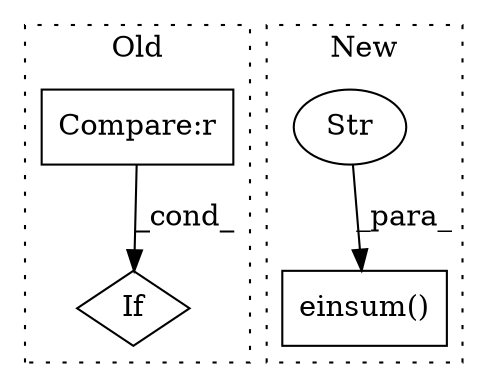 digraph G {
subgraph cluster0 {
1 [label="If" a="96" s="3295,3319" l="3,14" shape="diamond"];
4 [label="Compare:r" a="40" s="3298" l="21" shape="box"];
label = "Old";
style="dotted";
}
subgraph cluster1 {
2 [label="einsum()" a="75" s="5105,5156" l="13,1" shape="box"];
3 [label="Str" a="66" s="5118" l="29" shape="ellipse"];
label = "New";
style="dotted";
}
3 -> 2 [label="_para_"];
4 -> 1 [label="_cond_"];
}
